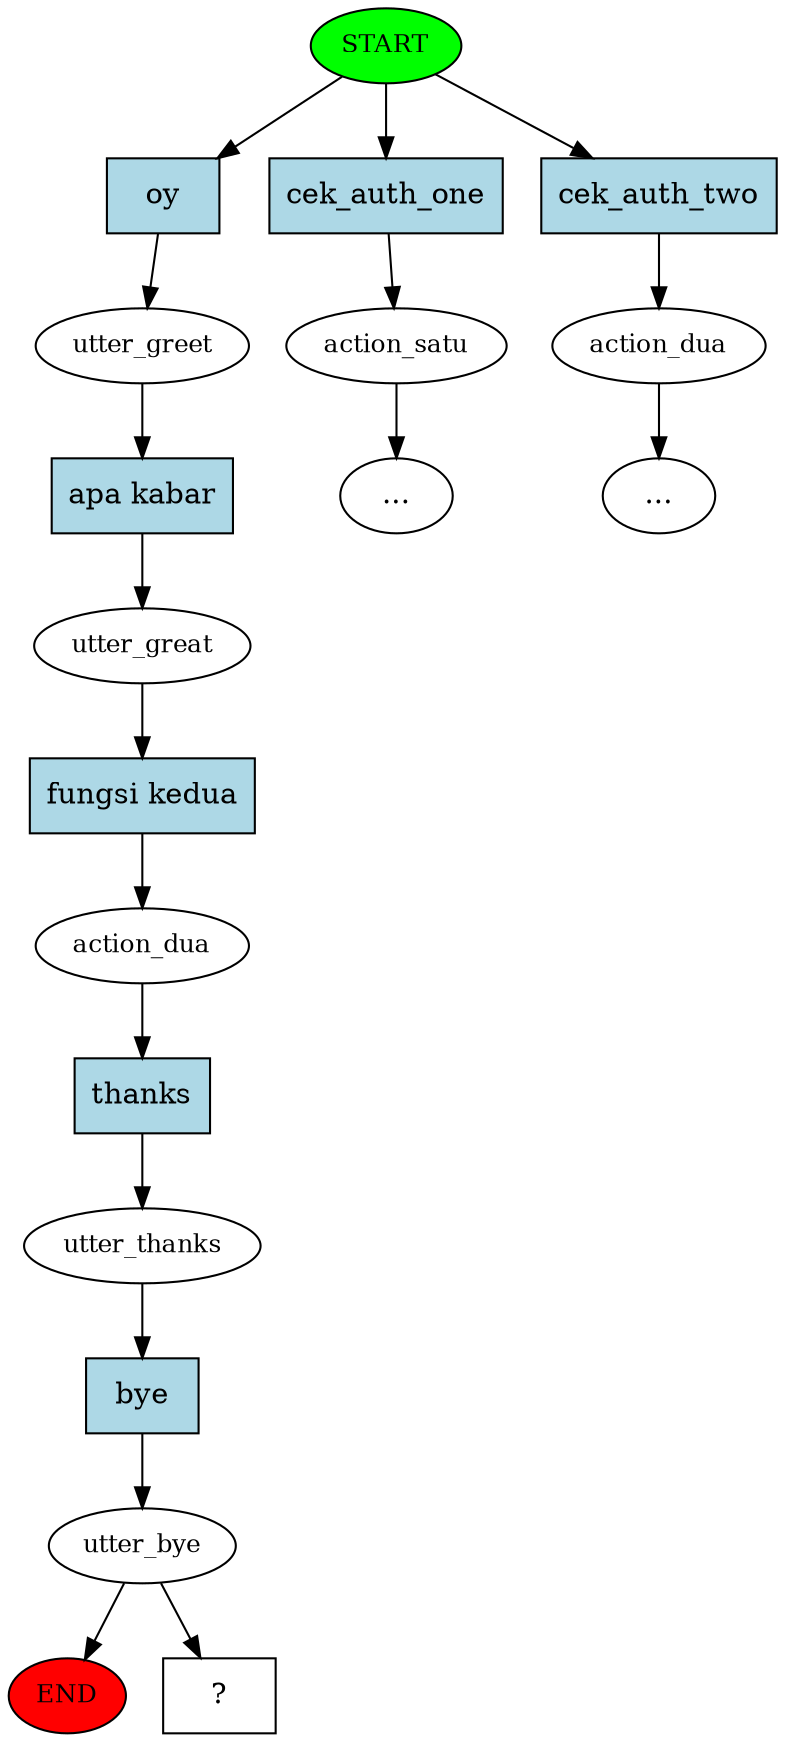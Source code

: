 digraph  {
0 [class="start active", fillcolor=green, fontsize=12, label=START, style=filled];
"-1" [class=end, fillcolor=red, fontsize=12, label=END, style=filled];
1 [class=active, fontsize=12, label=utter_greet];
2 [class=active, fontsize=12, label=utter_great];
3 [class=active, fontsize=12, label=action_dua];
4 [class=active, fontsize=12, label=utter_thanks];
5 [class=active, fontsize=12, label=utter_bye];
6 [class="", fontsize=12, label=action_satu];
"-3" [class=ellipsis, label="..."];
7 [class="", fontsize=12, label=action_dua];
"-4" [class=ellipsis, label="..."];
13 [class="intent dashed active", label="  ?  ", shape=rect];
14 [class="intent active", fillcolor=lightblue, label=oy, shape=rect, style=filled];
15 [class=intent, fillcolor=lightblue, label=cek_auth_one, shape=rect, style=filled];
16 [class=intent, fillcolor=lightblue, label=cek_auth_two, shape=rect, style=filled];
17 [class="intent active", fillcolor=lightblue, label="apa kabar", shape=rect, style=filled];
18 [class="intent active", fillcolor=lightblue, label="fungsi kedua", shape=rect, style=filled];
19 [class="intent active", fillcolor=lightblue, label=thanks, shape=rect, style=filled];
20 [class="intent active", fillcolor=lightblue, label=bye, shape=rect, style=filled];
0 -> 14  [class=active, key=0];
0 -> 15  [class="", key=0];
0 -> 16  [class="", key=0];
1 -> 17  [class=active, key=0];
2 -> 18  [class=active, key=0];
3 -> 19  [class=active, key=0];
4 -> 20  [class=active, key=0];
5 -> "-1"  [class="", key=NONE, label=""];
5 -> 13  [class=active, key=NONE, label=""];
6 -> "-3"  [class="", key=NONE, label=""];
7 -> "-4"  [class="", key=NONE, label=""];
14 -> 1  [class=active, key=0];
15 -> 6  [class="", key=0];
16 -> 7  [class="", key=0];
17 -> 2  [class=active, key=0];
18 -> 3  [class=active, key=0];
19 -> 4  [class=active, key=0];
20 -> 5  [class=active, key=0];
}
